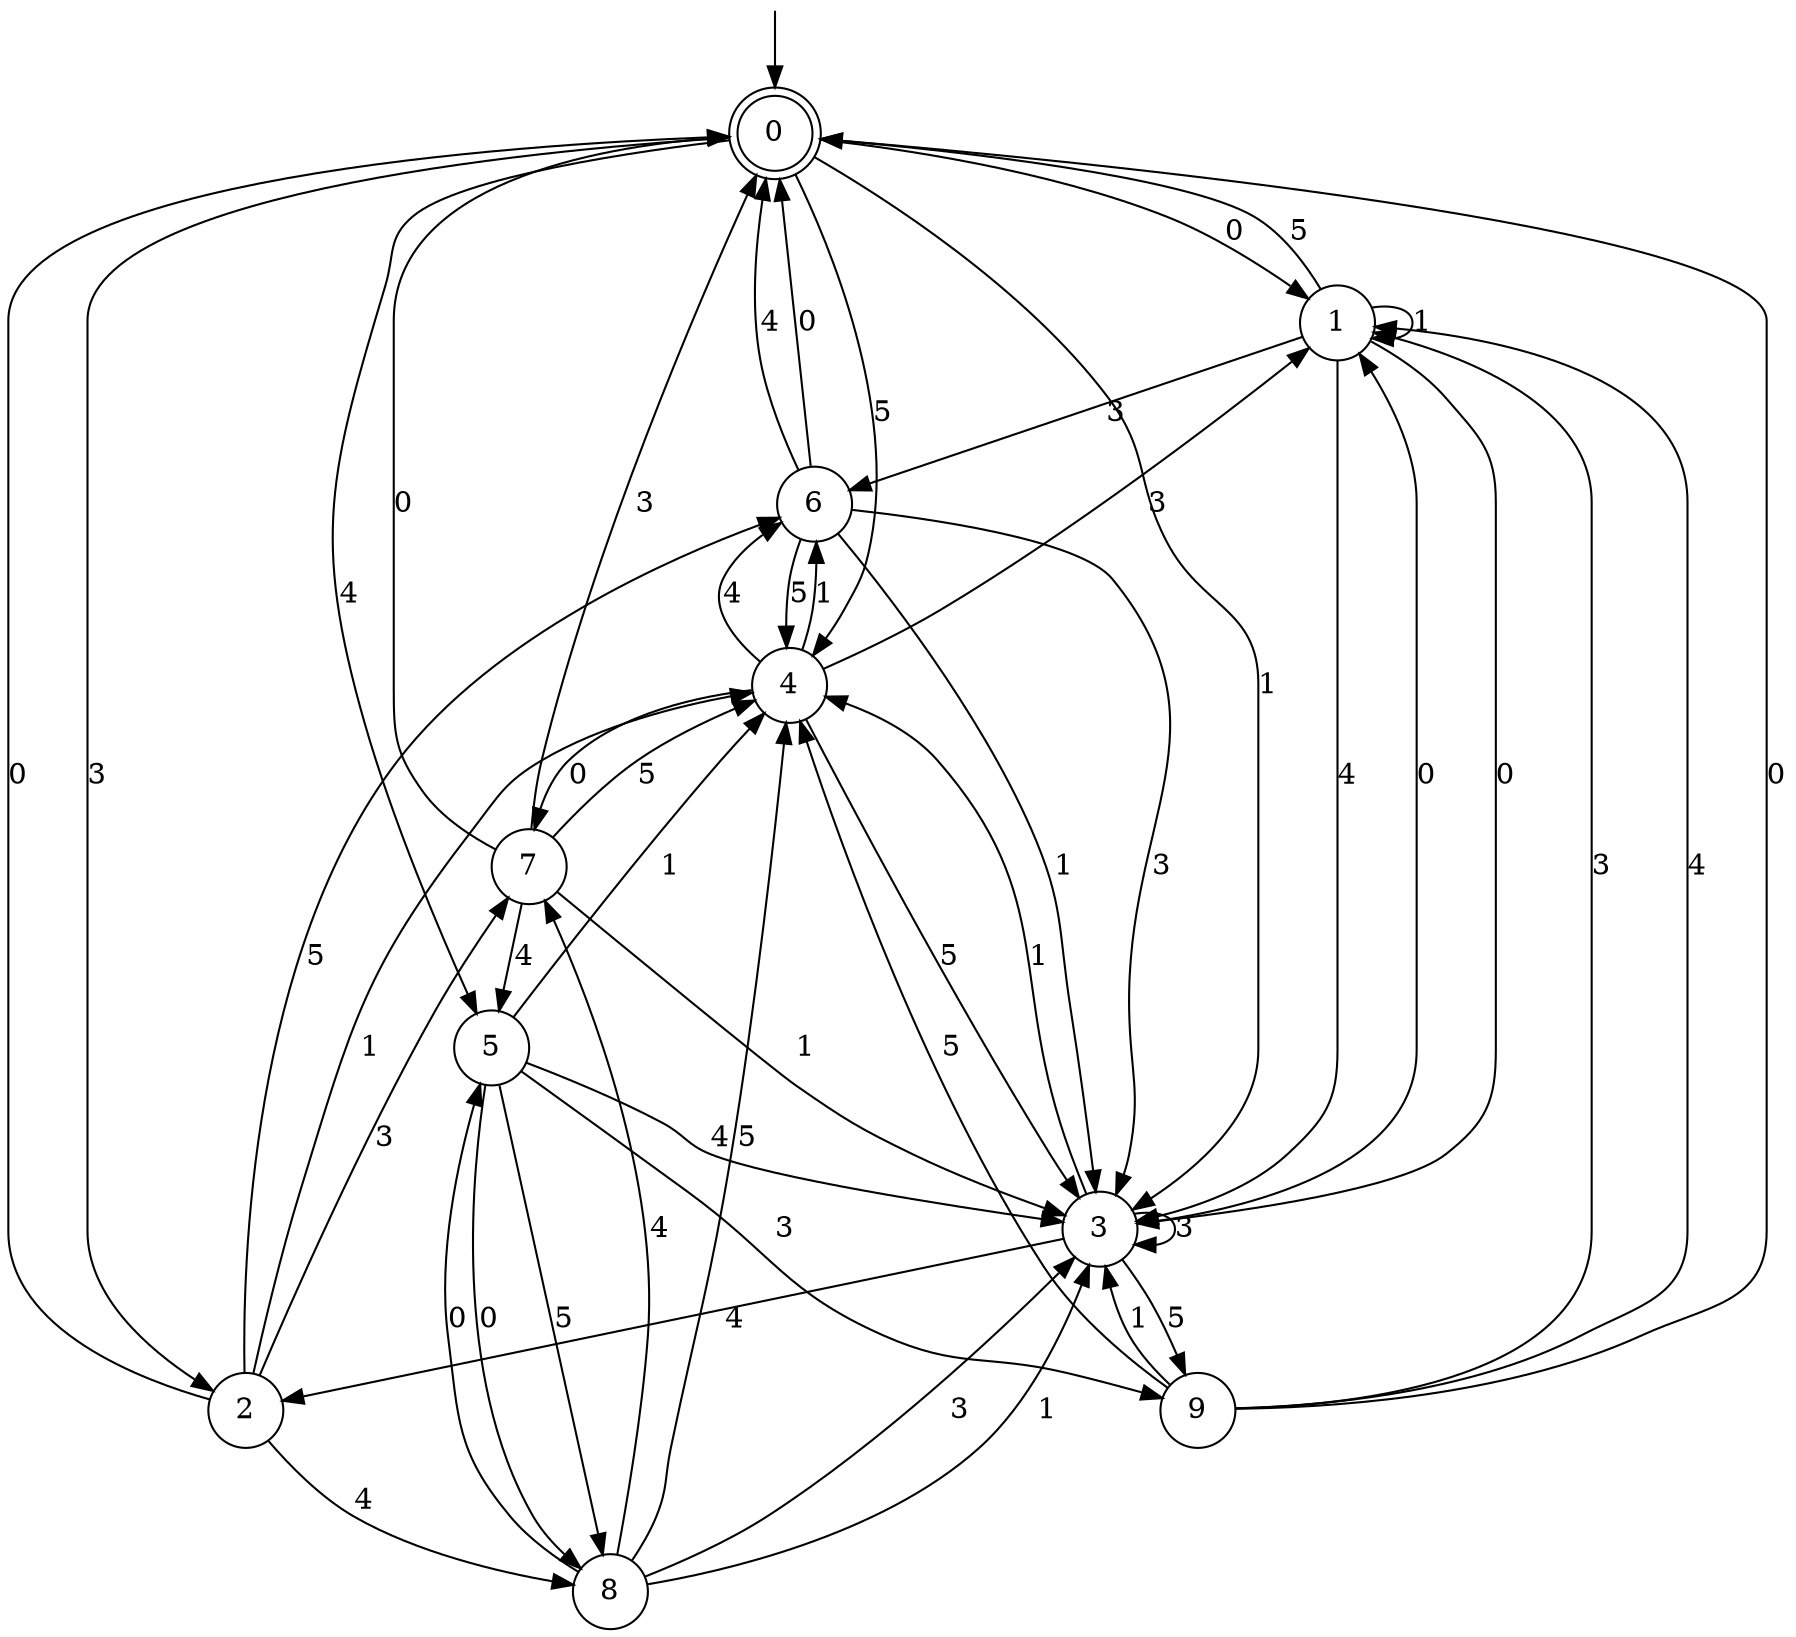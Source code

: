 digraph g {

	s0 [shape="doublecircle" label="0"];
	s1 [shape="circle" label="1"];
	s2 [shape="circle" label="2"];
	s3 [shape="circle" label="3"];
	s4 [shape="circle" label="4"];
	s5 [shape="circle" label="5"];
	s6 [shape="circle" label="6"];
	s7 [shape="circle" label="7"];
	s8 [shape="circle" label="8"];
	s9 [shape="circle" label="9"];
	s0 -> s1 [label="0"];
	s0 -> s2 [label="3"];
	s0 -> s3 [label="1"];
	s0 -> s4 [label="5"];
	s0 -> s5 [label="4"];
	s1 -> s3 [label="0"];
	s1 -> s6 [label="3"];
	s1 -> s1 [label="1"];
	s1 -> s0 [label="5"];
	s1 -> s3 [label="4"];
	s2 -> s0 [label="0"];
	s2 -> s7 [label="3"];
	s2 -> s4 [label="1"];
	s2 -> s6 [label="5"];
	s2 -> s8 [label="4"];
	s3 -> s1 [label="0"];
	s3 -> s3 [label="3"];
	s3 -> s4 [label="1"];
	s3 -> s9 [label="5"];
	s3 -> s2 [label="4"];
	s4 -> s7 [label="0"];
	s4 -> s1 [label="3"];
	s4 -> s6 [label="1"];
	s4 -> s3 [label="5"];
	s4 -> s6 [label="4"];
	s5 -> s8 [label="0"];
	s5 -> s9 [label="3"];
	s5 -> s4 [label="1"];
	s5 -> s8 [label="5"];
	s5 -> s3 [label="4"];
	s6 -> s0 [label="0"];
	s6 -> s3 [label="3"];
	s6 -> s3 [label="1"];
	s6 -> s4 [label="5"];
	s6 -> s0 [label="4"];
	s7 -> s0 [label="0"];
	s7 -> s0 [label="3"];
	s7 -> s3 [label="1"];
	s7 -> s4 [label="5"];
	s7 -> s5 [label="4"];
	s8 -> s5 [label="0"];
	s8 -> s3 [label="3"];
	s8 -> s3 [label="1"];
	s8 -> s4 [label="5"];
	s8 -> s7 [label="4"];
	s9 -> s0 [label="0"];
	s9 -> s1 [label="3"];
	s9 -> s3 [label="1"];
	s9 -> s4 [label="5"];
	s9 -> s1 [label="4"];

__start0 [label="" shape="none" width="0" height="0"];
__start0 -> s0;

}
